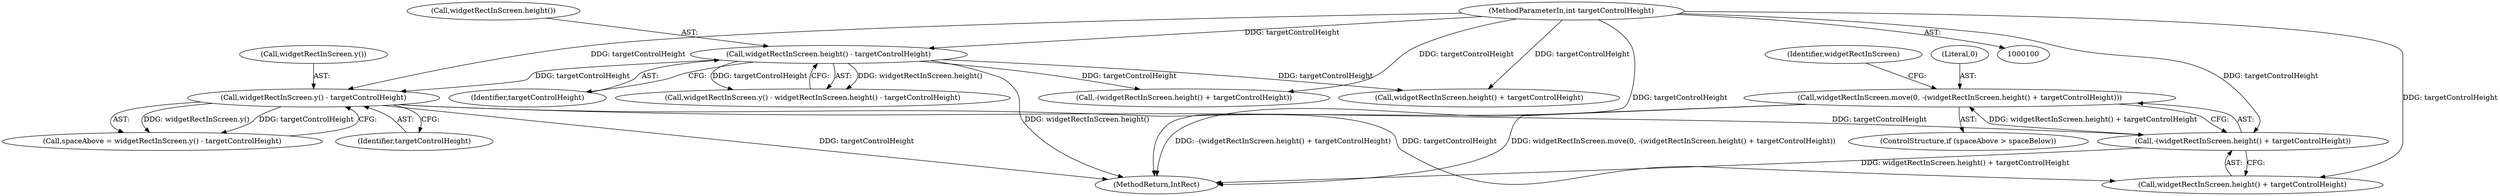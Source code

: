 digraph "0_Chrome_c7e50b5ef454efd6ab9527d795442c213eeb6afa@API" {
"1000322" [label="(Call,widgetRectInScreen.move(0, -(widgetRectInScreen.height() + targetControlHeight)))"];
"1000324" [label="(Call,-(widgetRectInScreen.height() + targetControlHeight))"];
"1000290" [label="(Call,widgetRectInScreen.y() - targetControlHeight)"];
"1000274" [label="(Call,widgetRectInScreen.height() - targetControlHeight)"];
"1000101" [label="(MethodParameterIn,int targetControlHeight)"];
"1000101" [label="(MethodParameterIn,int targetControlHeight)"];
"1000318" [label="(ControlStructure,if (spaceAbove > spaceBelow))"];
"1000288" [label="(Call,spaceAbove = widgetRectInScreen.y() - targetControlHeight)"];
"1000274" [label="(Call,widgetRectInScreen.height() - targetControlHeight)"];
"1000322" [label="(Call,widgetRectInScreen.move(0, -(widgetRectInScreen.height() + targetControlHeight)))"];
"1000276" [label="(Identifier,targetControlHeight)"];
"1000275" [label="(Call,widgetRectInScreen.height())"];
"1000282" [label="(Call,widgetRectInScreen.height() + targetControlHeight)"];
"1000291" [label="(Call,widgetRectInScreen.y())"];
"1000272" [label="(Call,widgetRectInScreen.y() - widgetRectInScreen.height() - targetControlHeight)"];
"1000292" [label="(Identifier,targetControlHeight)"];
"1000325" [label="(Call,widgetRectInScreen.height() + targetControlHeight)"];
"1000324" [label="(Call,-(widgetRectInScreen.height() + targetControlHeight))"];
"1000290" [label="(Call,widgetRectInScreen.y() - targetControlHeight)"];
"1000281" [label="(Call,-(widgetRectInScreen.height() + targetControlHeight))"];
"1000323" [label="(Literal,0)"];
"1000330" [label="(MethodReturn,IntRect)"];
"1000329" [label="(Identifier,widgetRectInScreen)"];
"1000322" -> "1000318"  [label="AST: "];
"1000322" -> "1000324"  [label="CFG: "];
"1000323" -> "1000322"  [label="AST: "];
"1000324" -> "1000322"  [label="AST: "];
"1000329" -> "1000322"  [label="CFG: "];
"1000322" -> "1000330"  [label="DDG: -(widgetRectInScreen.height() + targetControlHeight)"];
"1000322" -> "1000330"  [label="DDG: widgetRectInScreen.move(0, -(widgetRectInScreen.height() + targetControlHeight))"];
"1000324" -> "1000322"  [label="DDG: widgetRectInScreen.height() + targetControlHeight"];
"1000324" -> "1000325"  [label="CFG: "];
"1000325" -> "1000324"  [label="AST: "];
"1000324" -> "1000330"  [label="DDG: widgetRectInScreen.height() + targetControlHeight"];
"1000290" -> "1000324"  [label="DDG: targetControlHeight"];
"1000101" -> "1000324"  [label="DDG: targetControlHeight"];
"1000290" -> "1000288"  [label="AST: "];
"1000290" -> "1000292"  [label="CFG: "];
"1000291" -> "1000290"  [label="AST: "];
"1000292" -> "1000290"  [label="AST: "];
"1000288" -> "1000290"  [label="CFG: "];
"1000290" -> "1000330"  [label="DDG: targetControlHeight"];
"1000290" -> "1000288"  [label="DDG: widgetRectInScreen.y()"];
"1000290" -> "1000288"  [label="DDG: targetControlHeight"];
"1000274" -> "1000290"  [label="DDG: targetControlHeight"];
"1000101" -> "1000290"  [label="DDG: targetControlHeight"];
"1000290" -> "1000325"  [label="DDG: targetControlHeight"];
"1000274" -> "1000272"  [label="AST: "];
"1000274" -> "1000276"  [label="CFG: "];
"1000275" -> "1000274"  [label="AST: "];
"1000276" -> "1000274"  [label="AST: "];
"1000272" -> "1000274"  [label="CFG: "];
"1000274" -> "1000330"  [label="DDG: widgetRectInScreen.height()"];
"1000274" -> "1000272"  [label="DDG: widgetRectInScreen.height()"];
"1000274" -> "1000272"  [label="DDG: targetControlHeight"];
"1000101" -> "1000274"  [label="DDG: targetControlHeight"];
"1000274" -> "1000281"  [label="DDG: targetControlHeight"];
"1000274" -> "1000282"  [label="DDG: targetControlHeight"];
"1000101" -> "1000100"  [label="AST: "];
"1000101" -> "1000330"  [label="DDG: targetControlHeight"];
"1000101" -> "1000281"  [label="DDG: targetControlHeight"];
"1000101" -> "1000282"  [label="DDG: targetControlHeight"];
"1000101" -> "1000325"  [label="DDG: targetControlHeight"];
}
